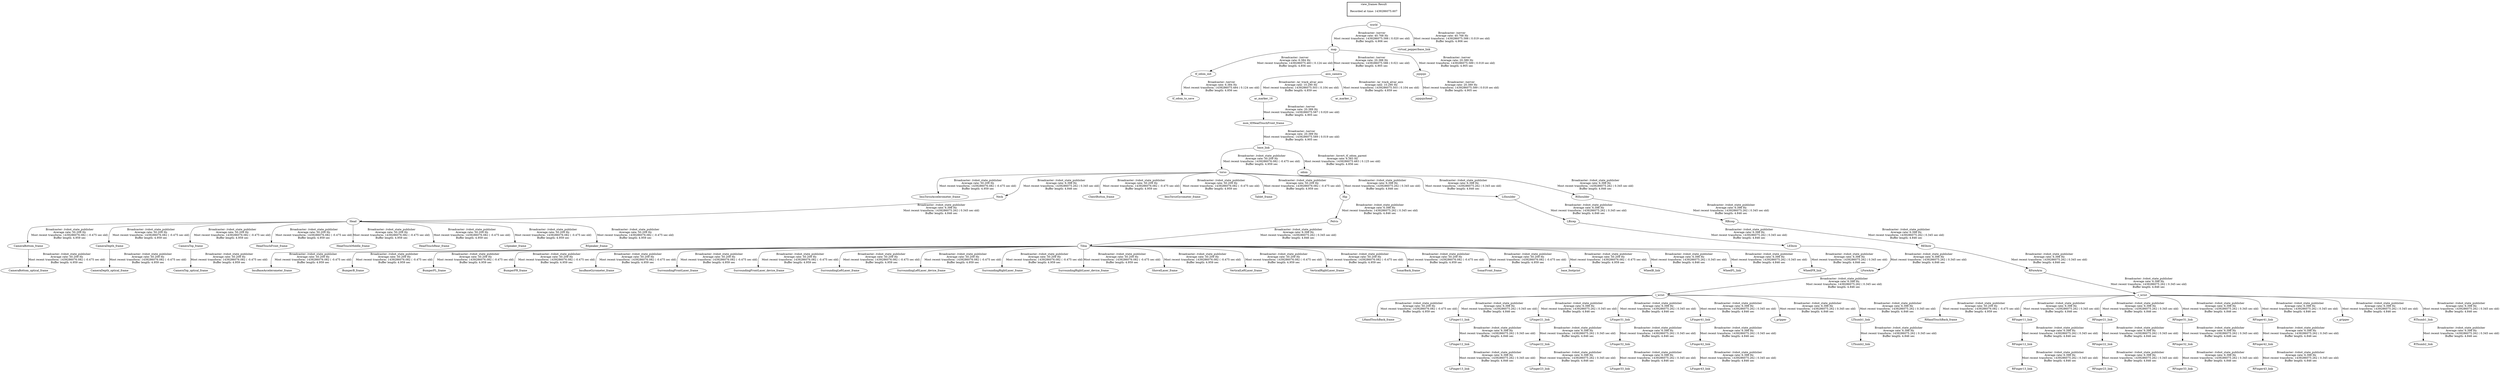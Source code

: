 digraph G {
"Tibia" -> "ImuBaseAccelerometer_frame"[label="Broadcaster: /robot_state_publisher\nAverage rate: 50.209 Hz\nMost recent transform: 1439286076.082 ( -0.475 sec old)\nBuffer length: 4.959 sec\n"];
"Pelvis" -> "Tibia"[label="Broadcaster: /robot_state_publisher\nAverage rate: 6.398 Hz\nMost recent transform: 1439286075.262 ( 0.345 sec old)\nBuffer length: 4.846 sec\n"];
"torso" -> "ImuTorsoAccelerometer_frame"[label="Broadcaster: /robot_state_publisher\nAverage rate: 50.209 Hz\nMost recent transform: 1439286076.082 ( -0.475 sec old)\nBuffer length: 4.959 sec\n"];
"base_link" -> "torso"[label="Broadcaster: /robot_state_publisher\nAverage rate: 50.209 Hz\nMost recent transform: 1439286076.082 ( -0.475 sec old)\nBuffer length: 4.959 sec\n"];
"Tibia" -> "BumperB_frame"[label="Broadcaster: /robot_state_publisher\nAverage rate: 50.209 Hz\nMost recent transform: 1439286076.082 ( -0.475 sec old)\nBuffer length: 4.959 sec\n"];
"Tibia" -> "BumperFL_frame"[label="Broadcaster: /robot_state_publisher\nAverage rate: 50.209 Hz\nMost recent transform: 1439286076.082 ( -0.475 sec old)\nBuffer length: 4.959 sec\n"];
"Tibia" -> "BumperFR_frame"[label="Broadcaster: /robot_state_publisher\nAverage rate: 50.209 Hz\nMost recent transform: 1439286076.082 ( -0.475 sec old)\nBuffer length: 4.959 sec\n"];
"CameraBottom_frame" -> "CameraBottom_optical_frame"[label="Broadcaster: /robot_state_publisher\nAverage rate: 50.209 Hz\nMost recent transform: 1439286076.082 ( -0.475 sec old)\nBuffer length: 4.959 sec\n"];
"Head" -> "CameraBottom_frame"[label="Broadcaster: /robot_state_publisher\nAverage rate: 50.209 Hz\nMost recent transform: 1439286076.082 ( -0.475 sec old)\nBuffer length: 4.959 sec\n"];
"Neck" -> "Head"[label="Broadcaster: /robot_state_publisher\nAverage rate: 6.398 Hz\nMost recent transform: 1439286075.262 ( 0.345 sec old)\nBuffer length: 4.846 sec\n"];
"CameraDepth_frame" -> "CameraDepth_optical_frame"[label="Broadcaster: /robot_state_publisher\nAverage rate: 50.209 Hz\nMost recent transform: 1439286076.082 ( -0.475 sec old)\nBuffer length: 4.959 sec\n"];
"Head" -> "CameraDepth_frame"[label="Broadcaster: /robot_state_publisher\nAverage rate: 50.209 Hz\nMost recent transform: 1439286076.082 ( -0.475 sec old)\nBuffer length: 4.959 sec\n"];
"CameraTop_frame" -> "CameraTop_optical_frame"[label="Broadcaster: /robot_state_publisher\nAverage rate: 50.209 Hz\nMost recent transform: 1439286076.082 ( -0.475 sec old)\nBuffer length: 4.959 sec\n"];
"Head" -> "CameraTop_frame"[label="Broadcaster: /robot_state_publisher\nAverage rate: 50.209 Hz\nMost recent transform: 1439286076.082 ( -0.475 sec old)\nBuffer length: 4.959 sec\n"];
"torso" -> "ChestButton_frame"[label="Broadcaster: /robot_state_publisher\nAverage rate: 50.209 Hz\nMost recent transform: 1439286076.082 ( -0.475 sec old)\nBuffer length: 4.959 sec\n"];
"Tibia" -> "ImuBaseGyrometer_frame"[label="Broadcaster: /robot_state_publisher\nAverage rate: 50.209 Hz\nMost recent transform: 1439286076.082 ( -0.475 sec old)\nBuffer length: 4.959 sec\n"];
"torso" -> "ImuTorsoGyrometer_frame"[label="Broadcaster: /robot_state_publisher\nAverage rate: 50.209 Hz\nMost recent transform: 1439286076.082 ( -0.475 sec old)\nBuffer length: 4.959 sec\n"];
"Head" -> "HeadTouchFront_frame"[label="Broadcaster: /robot_state_publisher\nAverage rate: 50.209 Hz\nMost recent transform: 1439286076.082 ( -0.475 sec old)\nBuffer length: 4.959 sec\n"];
"Head" -> "HeadTouchMiddle_frame"[label="Broadcaster: /robot_state_publisher\nAverage rate: 50.209 Hz\nMost recent transform: 1439286076.082 ( -0.475 sec old)\nBuffer length: 4.959 sec\n"];
"Head" -> "HeadTouchRear_frame"[label="Broadcaster: /robot_state_publisher\nAverage rate: 50.209 Hz\nMost recent transform: 1439286076.082 ( -0.475 sec old)\nBuffer length: 4.959 sec\n"];
"l_wrist" -> "LHandTouchBack_frame"[label="Broadcaster: /robot_state_publisher\nAverage rate: 50.209 Hz\nMost recent transform: 1439286076.082 ( -0.475 sec old)\nBuffer length: 4.959 sec\n"];
"LForeArm" -> "l_wrist"[label="Broadcaster: /robot_state_publisher\nAverage rate: 6.398 Hz\nMost recent transform: 1439286075.262 ( 0.345 sec old)\nBuffer length: 4.846 sec\n"];
"Tibia" -> "SurroundingFrontLaser_frame"[label="Broadcaster: /robot_state_publisher\nAverage rate: 50.209 Hz\nMost recent transform: 1439286076.082 ( -0.475 sec old)\nBuffer length: 4.959 sec\n"];
"Tibia" -> "SurroundingFrontLaser_device_frame"[label="Broadcaster: /robot_state_publisher\nAverage rate: 50.209 Hz\nMost recent transform: 1439286076.082 ( -0.475 sec old)\nBuffer length: 4.959 sec\n"];
"Tibia" -> "SurroundingLeftLaser_frame"[label="Broadcaster: /robot_state_publisher\nAverage rate: 50.209 Hz\nMost recent transform: 1439286076.082 ( -0.475 sec old)\nBuffer length: 4.959 sec\n"];
"Tibia" -> "SurroundingLeftLaser_device_frame"[label="Broadcaster: /robot_state_publisher\nAverage rate: 50.209 Hz\nMost recent transform: 1439286076.082 ( -0.475 sec old)\nBuffer length: 4.959 sec\n"];
"Tibia" -> "SurroundingRightLaser_frame"[label="Broadcaster: /robot_state_publisher\nAverage rate: 50.209 Hz\nMost recent transform: 1439286076.082 ( -0.475 sec old)\nBuffer length: 4.959 sec\n"];
"Tibia" -> "SurroundingRightLaser_device_frame"[label="Broadcaster: /robot_state_publisher\nAverage rate: 50.209 Hz\nMost recent transform: 1439286076.082 ( -0.475 sec old)\nBuffer length: 4.959 sec\n"];
"Tibia" -> "ShovelLaser_frame"[label="Broadcaster: /robot_state_publisher\nAverage rate: 50.209 Hz\nMost recent transform: 1439286076.082 ( -0.475 sec old)\nBuffer length: 4.959 sec\n"];
"Tibia" -> "VerticalLeftLaser_frame"[label="Broadcaster: /robot_state_publisher\nAverage rate: 50.209 Hz\nMost recent transform: 1439286076.082 ( -0.475 sec old)\nBuffer length: 4.959 sec\n"];
"Tibia" -> "VerticalRightLaser_frame"[label="Broadcaster: /robot_state_publisher\nAverage rate: 50.209 Hz\nMost recent transform: 1439286076.082 ( -0.475 sec old)\nBuffer length: 4.959 sec\n"];
"r_wrist" -> "RHandTouchBack_frame"[label="Broadcaster: /robot_state_publisher\nAverage rate: 50.209 Hz\nMost recent transform: 1439286076.082 ( -0.475 sec old)\nBuffer length: 4.959 sec\n"];
"RForeArm" -> "r_wrist"[label="Broadcaster: /robot_state_publisher\nAverage rate: 6.398 Hz\nMost recent transform: 1439286075.262 ( 0.345 sec old)\nBuffer length: 4.846 sec\n"];
"Tibia" -> "SonarBack_frame"[label="Broadcaster: /robot_state_publisher\nAverage rate: 50.209 Hz\nMost recent transform: 1439286076.082 ( -0.475 sec old)\nBuffer length: 4.959 sec\n"];
"Tibia" -> "SonarFront_frame"[label="Broadcaster: /robot_state_publisher\nAverage rate: 50.209 Hz\nMost recent transform: 1439286076.082 ( -0.475 sec old)\nBuffer length: 4.959 sec\n"];
"Head" -> "LSpeaker_frame"[label="Broadcaster: /robot_state_publisher\nAverage rate: 50.209 Hz\nMost recent transform: 1439286076.082 ( -0.475 sec old)\nBuffer length: 4.959 sec\n"];
"Head" -> "RSpeaker_frame"[label="Broadcaster: /robot_state_publisher\nAverage rate: 50.209 Hz\nMost recent transform: 1439286076.082 ( -0.475 sec old)\nBuffer length: 4.959 sec\n"];
"torso" -> "Tablet_frame"[label="Broadcaster: /robot_state_publisher\nAverage rate: 50.209 Hz\nMost recent transform: 1439286076.082 ( -0.475 sec old)\nBuffer length: 4.959 sec\n"];
"Tibia" -> "base_footprint"[label="Broadcaster: /robot_state_publisher\nAverage rate: 50.209 Hz\nMost recent transform: 1439286076.082 ( -0.475 sec old)\nBuffer length: 4.959 sec\n"];
"mon_tf/HeadTouchFront_frame" -> "base_link"[label="Broadcaster: /server\nAverage rate: 20.389 Hz\nMost recent transform: 1439286075.589 ( 0.019 sec old)\nBuffer length: 4.905 sec\n"];
"torso" -> "Neck"[label="Broadcaster: /robot_state_publisher\nAverage rate: 6.398 Hz\nMost recent transform: 1439286075.262 ( 0.345 sec old)\nBuffer length: 4.846 sec\n"];
"Hip" -> "Pelvis"[label="Broadcaster: /robot_state_publisher\nAverage rate: 6.398 Hz\nMost recent transform: 1439286075.262 ( 0.345 sec old)\nBuffer length: 4.846 sec\n"];
"torso" -> "Hip"[label="Broadcaster: /robot_state_publisher\nAverage rate: 6.398 Hz\nMost recent transform: 1439286075.262 ( 0.345 sec old)\nBuffer length: 4.846 sec\n"];
"LElbow" -> "LForeArm"[label="Broadcaster: /robot_state_publisher\nAverage rate: 6.398 Hz\nMost recent transform: 1439286075.262 ( 0.345 sec old)\nBuffer length: 4.846 sec\n"];
"LBicep" -> "LElbow"[label="Broadcaster: /robot_state_publisher\nAverage rate: 6.398 Hz\nMost recent transform: 1439286075.262 ( 0.345 sec old)\nBuffer length: 4.846 sec\n"];
"LShoulder" -> "LBicep"[label="Broadcaster: /robot_state_publisher\nAverage rate: 6.398 Hz\nMost recent transform: 1439286075.262 ( 0.345 sec old)\nBuffer length: 4.846 sec\n"];
"l_wrist" -> "LFinger11_link"[label="Broadcaster: /robot_state_publisher\nAverage rate: 6.398 Hz\nMost recent transform: 1439286075.262 ( 0.345 sec old)\nBuffer length: 4.846 sec\n"];
"LFinger11_link" -> "LFinger12_link"[label="Broadcaster: /robot_state_publisher\nAverage rate: 6.398 Hz\nMost recent transform: 1439286075.262 ( 0.345 sec old)\nBuffer length: 4.846 sec\n"];
"LFinger12_link" -> "LFinger13_link"[label="Broadcaster: /robot_state_publisher\nAverage rate: 6.398 Hz\nMost recent transform: 1439286075.262 ( 0.345 sec old)\nBuffer length: 4.846 sec\n"];
"l_wrist" -> "LFinger21_link"[label="Broadcaster: /robot_state_publisher\nAverage rate: 6.398 Hz\nMost recent transform: 1439286075.262 ( 0.345 sec old)\nBuffer length: 4.846 sec\n"];
"LFinger21_link" -> "LFinger22_link"[label="Broadcaster: /robot_state_publisher\nAverage rate: 6.398 Hz\nMost recent transform: 1439286075.262 ( 0.345 sec old)\nBuffer length: 4.846 sec\n"];
"LFinger22_link" -> "LFinger23_link"[label="Broadcaster: /robot_state_publisher\nAverage rate: 6.398 Hz\nMost recent transform: 1439286075.262 ( 0.345 sec old)\nBuffer length: 4.846 sec\n"];
"l_wrist" -> "LFinger31_link"[label="Broadcaster: /robot_state_publisher\nAverage rate: 6.398 Hz\nMost recent transform: 1439286075.262 ( 0.345 sec old)\nBuffer length: 4.846 sec\n"];
"LFinger31_link" -> "LFinger32_link"[label="Broadcaster: /robot_state_publisher\nAverage rate: 6.398 Hz\nMost recent transform: 1439286075.262 ( 0.345 sec old)\nBuffer length: 4.846 sec\n"];
"LFinger32_link" -> "LFinger33_link"[label="Broadcaster: /robot_state_publisher\nAverage rate: 6.398 Hz\nMost recent transform: 1439286075.262 ( 0.345 sec old)\nBuffer length: 4.846 sec\n"];
"l_wrist" -> "LFinger41_link"[label="Broadcaster: /robot_state_publisher\nAverage rate: 6.398 Hz\nMost recent transform: 1439286075.262 ( 0.345 sec old)\nBuffer length: 4.846 sec\n"];
"LFinger41_link" -> "LFinger42_link"[label="Broadcaster: /robot_state_publisher\nAverage rate: 6.398 Hz\nMost recent transform: 1439286075.262 ( 0.345 sec old)\nBuffer length: 4.846 sec\n"];
"LFinger42_link" -> "LFinger43_link"[label="Broadcaster: /robot_state_publisher\nAverage rate: 6.398 Hz\nMost recent transform: 1439286075.262 ( 0.345 sec old)\nBuffer length: 4.846 sec\n"];
"l_wrist" -> "l_gripper"[label="Broadcaster: /robot_state_publisher\nAverage rate: 6.398 Hz\nMost recent transform: 1439286075.262 ( 0.345 sec old)\nBuffer length: 4.846 sec\n"];
"torso" -> "LShoulder"[label="Broadcaster: /robot_state_publisher\nAverage rate: 6.398 Hz\nMost recent transform: 1439286075.262 ( 0.345 sec old)\nBuffer length: 4.846 sec\n"];
"l_wrist" -> "LThumb1_link"[label="Broadcaster: /robot_state_publisher\nAverage rate: 6.398 Hz\nMost recent transform: 1439286075.262 ( 0.345 sec old)\nBuffer length: 4.846 sec\n"];
"LThumb1_link" -> "LThumb2_link"[label="Broadcaster: /robot_state_publisher\nAverage rate: 6.398 Hz\nMost recent transform: 1439286075.262 ( 0.345 sec old)\nBuffer length: 4.846 sec\n"];
"RElbow" -> "RForeArm"[label="Broadcaster: /robot_state_publisher\nAverage rate: 6.398 Hz\nMost recent transform: 1439286075.262 ( 0.345 sec old)\nBuffer length: 4.846 sec\n"];
"RBicep" -> "RElbow"[label="Broadcaster: /robot_state_publisher\nAverage rate: 6.398 Hz\nMost recent transform: 1439286075.262 ( 0.345 sec old)\nBuffer length: 4.846 sec\n"];
"RShoulder" -> "RBicep"[label="Broadcaster: /robot_state_publisher\nAverage rate: 6.398 Hz\nMost recent transform: 1439286075.262 ( 0.345 sec old)\nBuffer length: 4.846 sec\n"];
"r_wrist" -> "RFinger11_link"[label="Broadcaster: /robot_state_publisher\nAverage rate: 6.398 Hz\nMost recent transform: 1439286075.262 ( 0.345 sec old)\nBuffer length: 4.846 sec\n"];
"RFinger11_link" -> "RFinger12_link"[label="Broadcaster: /robot_state_publisher\nAverage rate: 6.398 Hz\nMost recent transform: 1439286075.262 ( 0.345 sec old)\nBuffer length: 4.846 sec\n"];
"RFinger12_link" -> "RFinger13_link"[label="Broadcaster: /robot_state_publisher\nAverage rate: 6.398 Hz\nMost recent transform: 1439286075.262 ( 0.345 sec old)\nBuffer length: 4.846 sec\n"];
"r_wrist" -> "RFinger21_link"[label="Broadcaster: /robot_state_publisher\nAverage rate: 6.398 Hz\nMost recent transform: 1439286075.262 ( 0.345 sec old)\nBuffer length: 4.846 sec\n"];
"RFinger21_link" -> "RFinger22_link"[label="Broadcaster: /robot_state_publisher\nAverage rate: 6.398 Hz\nMost recent transform: 1439286075.262 ( 0.345 sec old)\nBuffer length: 4.846 sec\n"];
"RFinger22_link" -> "RFinger23_link"[label="Broadcaster: /robot_state_publisher\nAverage rate: 6.398 Hz\nMost recent transform: 1439286075.262 ( 0.345 sec old)\nBuffer length: 4.846 sec\n"];
"r_wrist" -> "RFinger31_link"[label="Broadcaster: /robot_state_publisher\nAverage rate: 6.398 Hz\nMost recent transform: 1439286075.262 ( 0.345 sec old)\nBuffer length: 4.846 sec\n"];
"RFinger31_link" -> "RFinger32_link"[label="Broadcaster: /robot_state_publisher\nAverage rate: 6.398 Hz\nMost recent transform: 1439286075.262 ( 0.345 sec old)\nBuffer length: 4.846 sec\n"];
"RFinger32_link" -> "RFinger33_link"[label="Broadcaster: /robot_state_publisher\nAverage rate: 6.398 Hz\nMost recent transform: 1439286075.262 ( 0.345 sec old)\nBuffer length: 4.846 sec\n"];
"r_wrist" -> "RFinger41_link"[label="Broadcaster: /robot_state_publisher\nAverage rate: 6.398 Hz\nMost recent transform: 1439286075.262 ( 0.345 sec old)\nBuffer length: 4.846 sec\n"];
"RFinger41_link" -> "RFinger42_link"[label="Broadcaster: /robot_state_publisher\nAverage rate: 6.398 Hz\nMost recent transform: 1439286075.262 ( 0.345 sec old)\nBuffer length: 4.846 sec\n"];
"RFinger42_link" -> "RFinger43_link"[label="Broadcaster: /robot_state_publisher\nAverage rate: 6.398 Hz\nMost recent transform: 1439286075.262 ( 0.345 sec old)\nBuffer length: 4.846 sec\n"];
"r_wrist" -> "r_gripper"[label="Broadcaster: /robot_state_publisher\nAverage rate: 6.398 Hz\nMost recent transform: 1439286075.262 ( 0.345 sec old)\nBuffer length: 4.846 sec\n"];
"torso" -> "RShoulder"[label="Broadcaster: /robot_state_publisher\nAverage rate: 6.398 Hz\nMost recent transform: 1439286075.262 ( 0.345 sec old)\nBuffer length: 4.846 sec\n"];
"r_wrist" -> "RThumb1_link"[label="Broadcaster: /robot_state_publisher\nAverage rate: 6.398 Hz\nMost recent transform: 1439286075.262 ( 0.345 sec old)\nBuffer length: 4.846 sec\n"];
"RThumb1_link" -> "RThumb2_link"[label="Broadcaster: /robot_state_publisher\nAverage rate: 6.398 Hz\nMost recent transform: 1439286075.262 ( 0.345 sec old)\nBuffer length: 4.846 sec\n"];
"Tibia" -> "WheelB_link"[label="Broadcaster: /robot_state_publisher\nAverage rate: 6.398 Hz\nMost recent transform: 1439286075.262 ( 0.345 sec old)\nBuffer length: 4.846 sec\n"];
"Tibia" -> "WheelFL_link"[label="Broadcaster: /robot_state_publisher\nAverage rate: 6.398 Hz\nMost recent transform: 1439286075.262 ( 0.345 sec old)\nBuffer length: 4.846 sec\n"];
"Tibia" -> "WheelFR_link"[label="Broadcaster: /robot_state_publisher\nAverage rate: 6.398 Hz\nMost recent transform: 1439286075.262 ( 0.345 sec old)\nBuffer length: 4.846 sec\n"];
"base_link" -> "odom"[label="Broadcaster: /invert_tf_odom_parent\nAverage rate: 6.383 Hz\nMost recent transform: 1439286075.483 ( 0.125 sec old)\nBuffer length: 4.856 sec\n"];
"map" -> "tf_odom_init"[label="Broadcaster: /server\nAverage rate: 6.384 Hz\nMost recent transform: 1439286075.483 ( 0.124 sec old)\nBuffer length: 4.856 sec\n"];
"world" -> "map"[label="Broadcaster: /server\nAverage rate: 40.768 Hz\nMost recent transform: 1439286075.588 ( 0.020 sec old)\nBuffer length: 4.906 sec\n"];
"tf_odom_init" -> "tf_odom_to_save"[label="Broadcaster: /server\nAverage rate: 6.384 Hz\nMost recent transform: 1439286075.484 ( 0.124 sec old)\nBuffer length: 4.856 sec\n"];
"axis_camera" -> "ar_marker_16"[label="Broadcaster: /ar_track_alvar_axis\nAverage rate: 10.290 Hz\nMost recent transform: 1439286075.503 ( 0.104 sec old)\nBuffer length: 4.859 sec\n"];
"map" -> "axis_camera"[label="Broadcaster: /server\nAverage rate: 20.388 Hz\nMost recent transform: 1439286075.586 ( 0.021 sec old)\nBuffer length: 4.905 sec\n"];
"axis_camera" -> "ar_marker_3"[label="Broadcaster: /ar_track_alvar_axis\nAverage rate: 10.290 Hz\nMost recent transform: 1439286075.503 ( 0.104 sec old)\nBuffer length: 4.859 sec\n"];
"world" -> "virtual_pepper/base_link"[label="Broadcaster: /server\nAverage rate: 40.768 Hz\nMost recent transform: 1439286075.588 ( 0.019 sec old)\nBuffer length: 4.906 sec\n"];
"ar_marker_16" -> "mon_tf/HeadTouchFront_frame"[label="Broadcaster: /server\nAverage rate: 20.389 Hz\nMost recent transform: 1439286075.587 ( 0.020 sec old)\nBuffer length: 4.905 sec\n"];
"map" -> "jojojojo"[label="Broadcaster: /server\nAverage rate: 20.389 Hz\nMost recent transform: 1439286075.589 ( 0.018 sec old)\nBuffer length: 4.905 sec\n"];
"jojojojo" -> "jojojojo/head"[label="Broadcaster: /server\nAverage rate: 20.389 Hz\nMost recent transform: 1439286075.589 ( 0.018 sec old)\nBuffer length: 4.905 sec\n"];
edge [style=invis];
 subgraph cluster_legend { style=bold; color=black; label ="view_frames Result";
"Recorded at time: 1439286075.607"[ shape=plaintext ] ;
 }->"world";
}